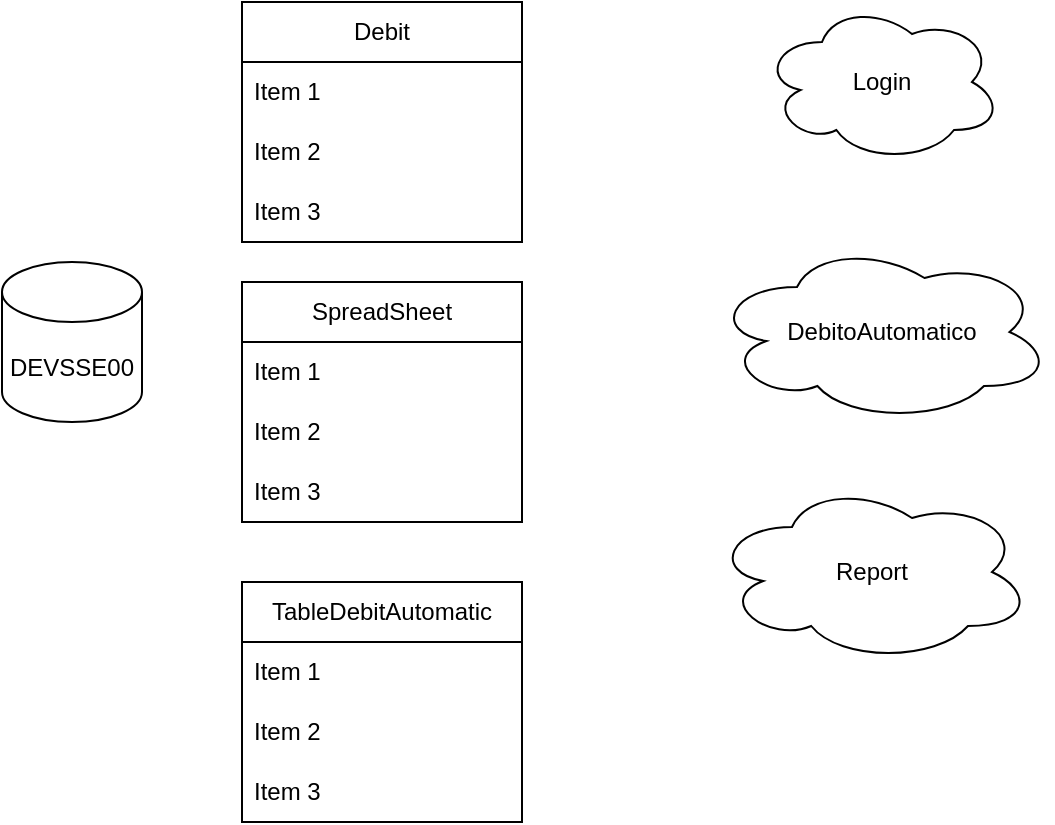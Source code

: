 <mxfile version="22.1.18" type="github">
  <diagram name="Page-1" id="JF1A1kThKAaF9sz9HI-G">
    <mxGraphModel dx="906" dy="605" grid="1" gridSize="10" guides="1" tooltips="1" connect="1" arrows="1" fold="1" page="1" pageScale="1" pageWidth="850" pageHeight="1100" math="0" shadow="0">
      <root>
        <mxCell id="0" />
        <mxCell id="1" parent="0" />
        <mxCell id="MqJ9XnTVwmTszBCWpbm3-1" value="DebitoAutomatico" style="ellipse;shape=cloud;whiteSpace=wrap;html=1;" vertex="1" parent="1">
          <mxGeometry x="375" y="190" width="170" height="90" as="geometry" />
        </mxCell>
        <mxCell id="MqJ9XnTVwmTszBCWpbm3-2" value="Login" style="ellipse;shape=cloud;whiteSpace=wrap;html=1;" vertex="1" parent="1">
          <mxGeometry x="400" y="70" width="120" height="80" as="geometry" />
        </mxCell>
        <mxCell id="MqJ9XnTVwmTszBCWpbm3-3" value="Report" style="ellipse;shape=cloud;whiteSpace=wrap;html=1;" vertex="1" parent="1">
          <mxGeometry x="375" y="310" width="160" height="90" as="geometry" />
        </mxCell>
        <mxCell id="MqJ9XnTVwmTszBCWpbm3-4" value="DEVSSE00" style="shape=cylinder3;whiteSpace=wrap;html=1;boundedLbl=1;backgroundOutline=1;size=15;" vertex="1" parent="1">
          <mxGeometry x="20" y="200" width="70" height="80" as="geometry" />
        </mxCell>
        <mxCell id="MqJ9XnTVwmTszBCWpbm3-5" value="Debit" style="swimlane;fontStyle=0;childLayout=stackLayout;horizontal=1;startSize=30;horizontalStack=0;resizeParent=1;resizeParentMax=0;resizeLast=0;collapsible=1;marginBottom=0;whiteSpace=wrap;html=1;" vertex="1" parent="1">
          <mxGeometry x="140" y="70" width="140" height="120" as="geometry" />
        </mxCell>
        <mxCell id="MqJ9XnTVwmTszBCWpbm3-6" value="Item 1" style="text;strokeColor=none;fillColor=none;align=left;verticalAlign=middle;spacingLeft=4;spacingRight=4;overflow=hidden;points=[[0,0.5],[1,0.5]];portConstraint=eastwest;rotatable=0;whiteSpace=wrap;html=1;" vertex="1" parent="MqJ9XnTVwmTszBCWpbm3-5">
          <mxGeometry y="30" width="140" height="30" as="geometry" />
        </mxCell>
        <mxCell id="MqJ9XnTVwmTszBCWpbm3-7" value="Item 2" style="text;strokeColor=none;fillColor=none;align=left;verticalAlign=middle;spacingLeft=4;spacingRight=4;overflow=hidden;points=[[0,0.5],[1,0.5]];portConstraint=eastwest;rotatable=0;whiteSpace=wrap;html=1;" vertex="1" parent="MqJ9XnTVwmTszBCWpbm3-5">
          <mxGeometry y="60" width="140" height="30" as="geometry" />
        </mxCell>
        <mxCell id="MqJ9XnTVwmTszBCWpbm3-8" value="Item 3" style="text;strokeColor=none;fillColor=none;align=left;verticalAlign=middle;spacingLeft=4;spacingRight=4;overflow=hidden;points=[[0,0.5],[1,0.5]];portConstraint=eastwest;rotatable=0;whiteSpace=wrap;html=1;" vertex="1" parent="MqJ9XnTVwmTszBCWpbm3-5">
          <mxGeometry y="90" width="140" height="30" as="geometry" />
        </mxCell>
        <mxCell id="MqJ9XnTVwmTszBCWpbm3-9" value="SpreadSheet" style="swimlane;fontStyle=0;childLayout=stackLayout;horizontal=1;startSize=30;horizontalStack=0;resizeParent=1;resizeParentMax=0;resizeLast=0;collapsible=1;marginBottom=0;whiteSpace=wrap;html=1;" vertex="1" parent="1">
          <mxGeometry x="140" y="210" width="140" height="120" as="geometry" />
        </mxCell>
        <mxCell id="MqJ9XnTVwmTszBCWpbm3-10" value="Item 1" style="text;strokeColor=none;fillColor=none;align=left;verticalAlign=middle;spacingLeft=4;spacingRight=4;overflow=hidden;points=[[0,0.5],[1,0.5]];portConstraint=eastwest;rotatable=0;whiteSpace=wrap;html=1;" vertex="1" parent="MqJ9XnTVwmTszBCWpbm3-9">
          <mxGeometry y="30" width="140" height="30" as="geometry" />
        </mxCell>
        <mxCell id="MqJ9XnTVwmTszBCWpbm3-11" value="Item 2" style="text;strokeColor=none;fillColor=none;align=left;verticalAlign=middle;spacingLeft=4;spacingRight=4;overflow=hidden;points=[[0,0.5],[1,0.5]];portConstraint=eastwest;rotatable=0;whiteSpace=wrap;html=1;" vertex="1" parent="MqJ9XnTVwmTszBCWpbm3-9">
          <mxGeometry y="60" width="140" height="30" as="geometry" />
        </mxCell>
        <mxCell id="MqJ9XnTVwmTszBCWpbm3-12" value="Item 3" style="text;strokeColor=none;fillColor=none;align=left;verticalAlign=middle;spacingLeft=4;spacingRight=4;overflow=hidden;points=[[0,0.5],[1,0.5]];portConstraint=eastwest;rotatable=0;whiteSpace=wrap;html=1;" vertex="1" parent="MqJ9XnTVwmTszBCWpbm3-9">
          <mxGeometry y="90" width="140" height="30" as="geometry" />
        </mxCell>
        <mxCell id="MqJ9XnTVwmTszBCWpbm3-13" value="TableDebitAutomatic" style="swimlane;fontStyle=0;childLayout=stackLayout;horizontal=1;startSize=30;horizontalStack=0;resizeParent=1;resizeParentMax=0;resizeLast=0;collapsible=1;marginBottom=0;whiteSpace=wrap;html=1;" vertex="1" parent="1">
          <mxGeometry x="140" y="360" width="140" height="120" as="geometry" />
        </mxCell>
        <mxCell id="MqJ9XnTVwmTszBCWpbm3-14" value="Item 1" style="text;strokeColor=none;fillColor=none;align=left;verticalAlign=middle;spacingLeft=4;spacingRight=4;overflow=hidden;points=[[0,0.5],[1,0.5]];portConstraint=eastwest;rotatable=0;whiteSpace=wrap;html=1;" vertex="1" parent="MqJ9XnTVwmTszBCWpbm3-13">
          <mxGeometry y="30" width="140" height="30" as="geometry" />
        </mxCell>
        <mxCell id="MqJ9XnTVwmTszBCWpbm3-15" value="Item 2" style="text;strokeColor=none;fillColor=none;align=left;verticalAlign=middle;spacingLeft=4;spacingRight=4;overflow=hidden;points=[[0,0.5],[1,0.5]];portConstraint=eastwest;rotatable=0;whiteSpace=wrap;html=1;" vertex="1" parent="MqJ9XnTVwmTszBCWpbm3-13">
          <mxGeometry y="60" width="140" height="30" as="geometry" />
        </mxCell>
        <mxCell id="MqJ9XnTVwmTszBCWpbm3-16" value="Item 3" style="text;strokeColor=none;fillColor=none;align=left;verticalAlign=middle;spacingLeft=4;spacingRight=4;overflow=hidden;points=[[0,0.5],[1,0.5]];portConstraint=eastwest;rotatable=0;whiteSpace=wrap;html=1;" vertex="1" parent="MqJ9XnTVwmTszBCWpbm3-13">
          <mxGeometry y="90" width="140" height="30" as="geometry" />
        </mxCell>
      </root>
    </mxGraphModel>
  </diagram>
</mxfile>
